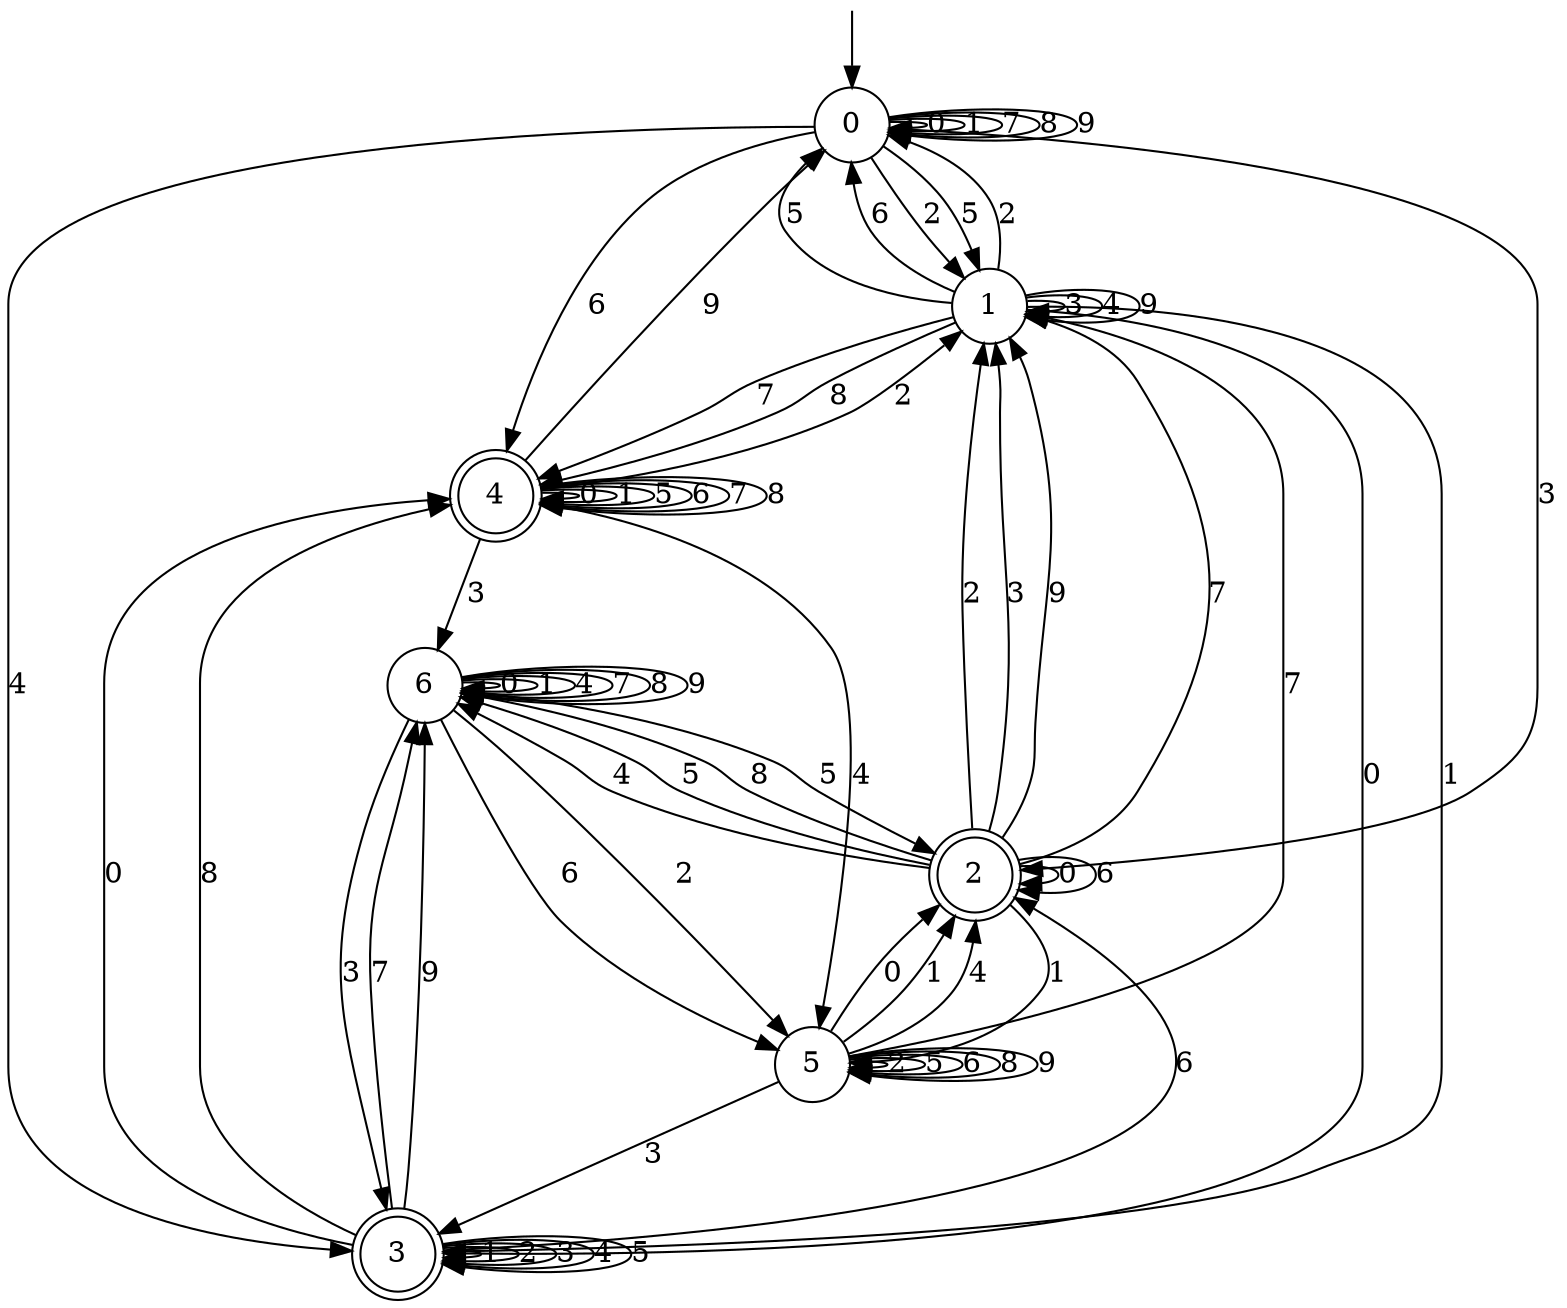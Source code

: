 digraph g {

	s0 [shape="circle" label="0"];
	s1 [shape="circle" label="1"];
	s2 [shape="doublecircle" label="2"];
	s3 [shape="doublecircle" label="3"];
	s4 [shape="doublecircle" label="4"];
	s5 [shape="circle" label="5"];
	s6 [shape="circle" label="6"];
	s0 -> s0 [label="0"];
	s0 -> s0 [label="1"];
	s0 -> s1 [label="2"];
	s0 -> s2 [label="3"];
	s0 -> s3 [label="4"];
	s0 -> s1 [label="5"];
	s0 -> s4 [label="6"];
	s0 -> s0 [label="7"];
	s0 -> s0 [label="8"];
	s0 -> s0 [label="9"];
	s1 -> s3 [label="0"];
	s1 -> s3 [label="1"];
	s1 -> s0 [label="2"];
	s1 -> s1 [label="3"];
	s1 -> s1 [label="4"];
	s1 -> s0 [label="5"];
	s1 -> s0 [label="6"];
	s1 -> s4 [label="7"];
	s1 -> s4 [label="8"];
	s1 -> s1 [label="9"];
	s2 -> s2 [label="0"];
	s2 -> s5 [label="1"];
	s2 -> s1 [label="2"];
	s2 -> s1 [label="3"];
	s2 -> s6 [label="4"];
	s2 -> s6 [label="5"];
	s2 -> s2 [label="6"];
	s2 -> s1 [label="7"];
	s2 -> s6 [label="8"];
	s2 -> s1 [label="9"];
	s3 -> s4 [label="0"];
	s3 -> s3 [label="1"];
	s3 -> s3 [label="2"];
	s3 -> s3 [label="3"];
	s3 -> s3 [label="4"];
	s3 -> s3 [label="5"];
	s3 -> s2 [label="6"];
	s3 -> s6 [label="7"];
	s3 -> s4 [label="8"];
	s3 -> s6 [label="9"];
	s4 -> s4 [label="0"];
	s4 -> s4 [label="1"];
	s4 -> s1 [label="2"];
	s4 -> s6 [label="3"];
	s4 -> s5 [label="4"];
	s4 -> s4 [label="5"];
	s4 -> s4 [label="6"];
	s4 -> s4 [label="7"];
	s4 -> s4 [label="8"];
	s4 -> s0 [label="9"];
	s5 -> s2 [label="0"];
	s5 -> s2 [label="1"];
	s5 -> s5 [label="2"];
	s5 -> s3 [label="3"];
	s5 -> s2 [label="4"];
	s5 -> s5 [label="5"];
	s5 -> s5 [label="6"];
	s5 -> s1 [label="7"];
	s5 -> s5 [label="8"];
	s5 -> s5 [label="9"];
	s6 -> s6 [label="0"];
	s6 -> s6 [label="1"];
	s6 -> s5 [label="2"];
	s6 -> s3 [label="3"];
	s6 -> s6 [label="4"];
	s6 -> s2 [label="5"];
	s6 -> s5 [label="6"];
	s6 -> s6 [label="7"];
	s6 -> s6 [label="8"];
	s6 -> s6 [label="9"];

__start0 [label="" shape="none" width="0" height="0"];
__start0 -> s0;

}
